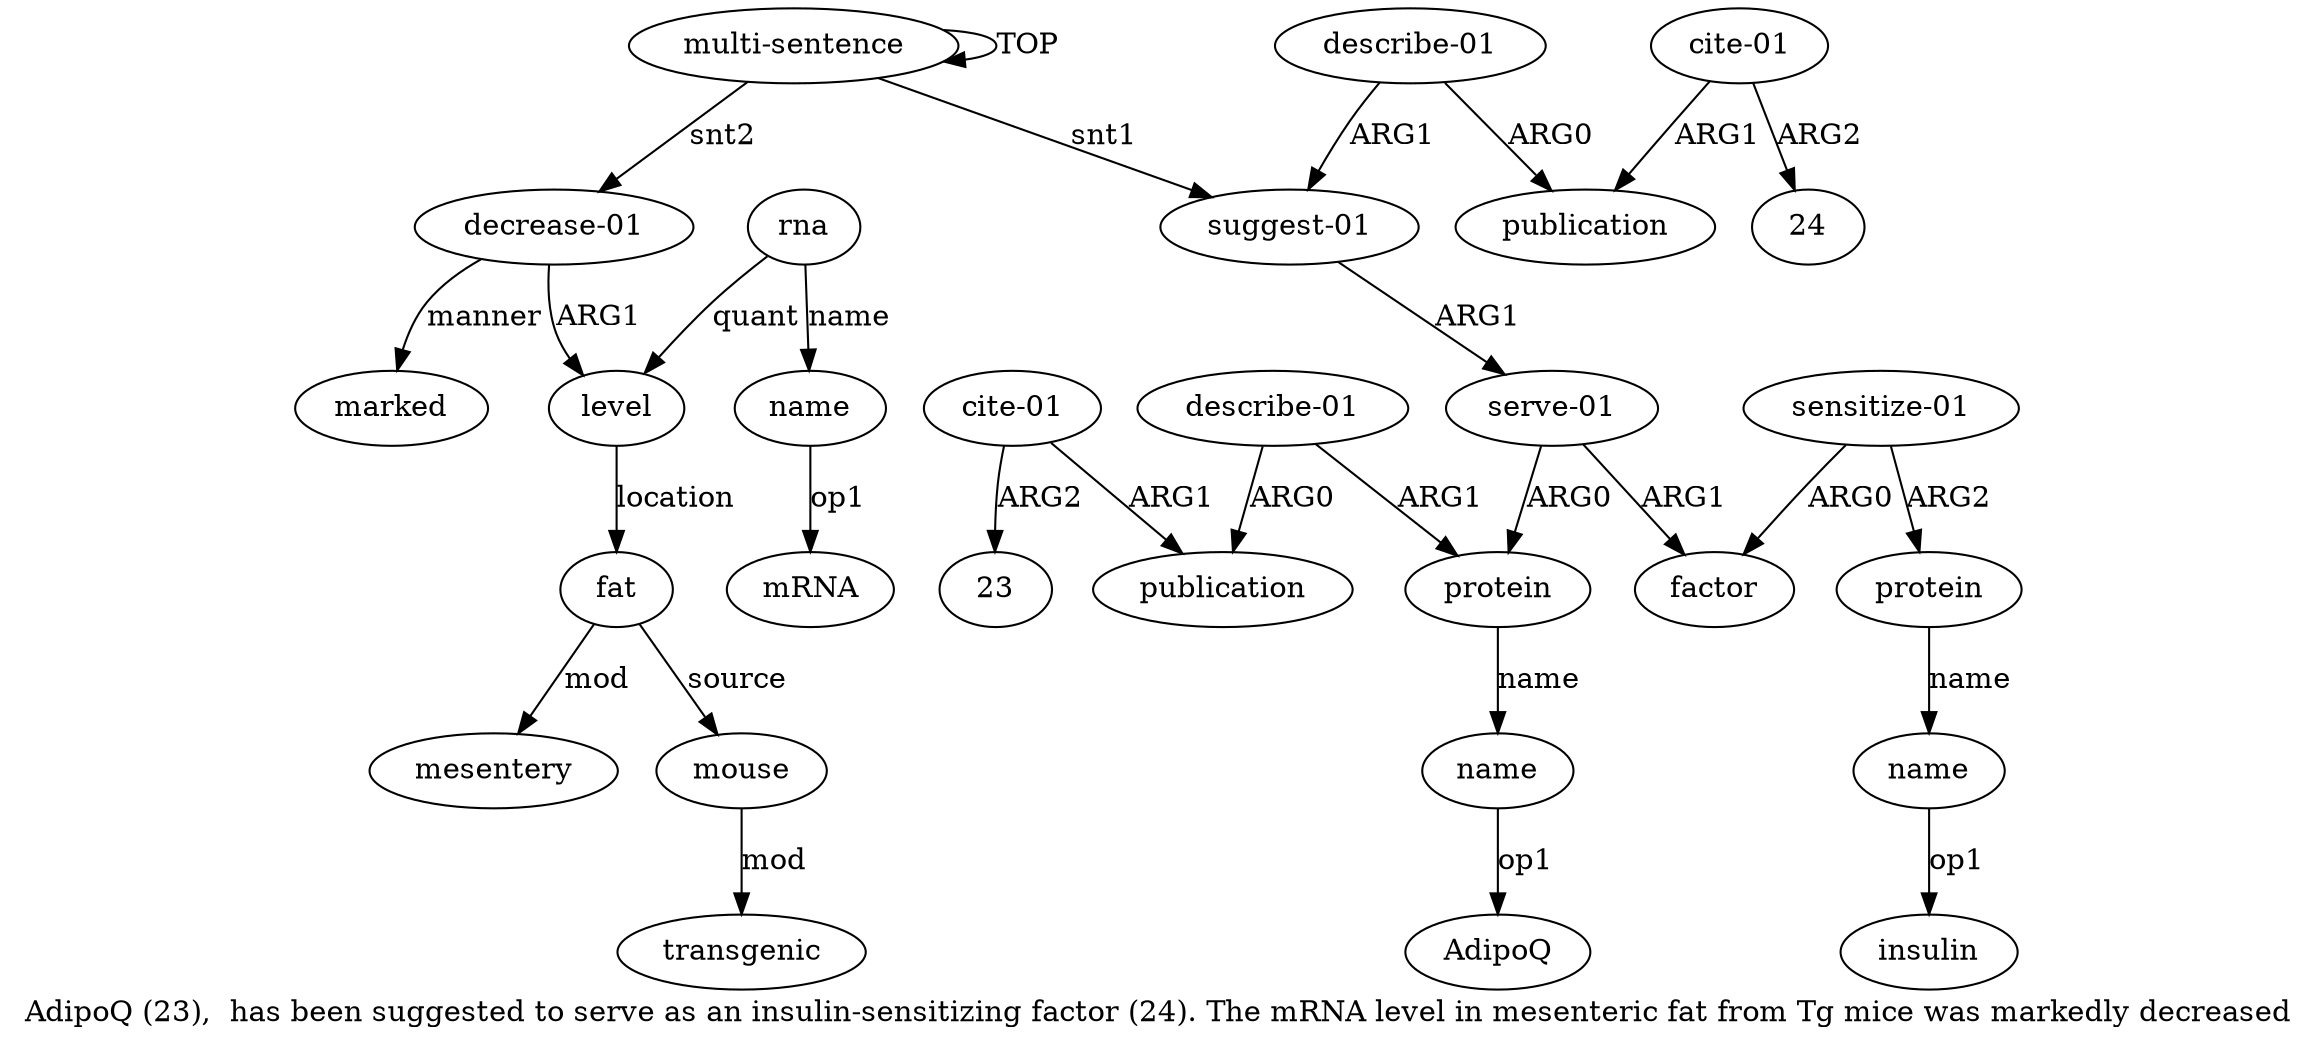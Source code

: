 digraph  {
	graph [label="AdipoQ (23),  has been suggested to serve as an insulin-sensitizing factor (24). The mRNA level in mesenteric fat from Tg mice was \
markedly decreased"];
	node [label="\N"];
	a20	 [color=black,
		gold_ind=20,
		gold_label=mesentery,
		label=mesentery,
		test_ind=20,
		test_label=mesentery];
	a21	 [color=black,
		gold_ind=21,
		gold_label=mouse,
		label=mouse,
		test_ind=21,
		test_label=mouse];
	a22	 [color=black,
		gold_ind=22,
		gold_label=transgenic,
		label=transgenic,
		test_ind=22,
		test_label=transgenic];
	a21 -> a22 [key=0,
	color=black,
	gold_label=mod,
	label=mod,
	test_label=mod];
a23 [color=black,
	gold_ind=23,
	gold_label=marked,
	label=marked,
	test_ind=23,
	test_label=marked];
"a18 mRNA" [color=black,
	gold_ind=-1,
	gold_label=mRNA,
	label=mRNA,
	test_ind=-1,
	test_label=mRNA];
"a7 23" [color=black,
	gold_ind=-1,
	gold_label=23,
	label=23,
	test_ind=-1,
	test_label=23];
"a14 24" [color=black,
	gold_ind=-1,
	gold_label=24,
	label=24,
	test_ind=-1,
	test_label=24];
"a11 insulin" [color=black,
	gold_ind=-1,
	gold_label=insulin,
	label=insulin,
	test_ind=-1,
	test_label=insulin];
"a4 AdipoQ" [color=black,
	gold_ind=-1,
	gold_label=AdipoQ,
	label=AdipoQ,
	test_ind=-1,
	test_label=AdipoQ];
a15 [color=black,
	gold_ind=15,
	gold_label="decrease-01",
	label="decrease-01",
	test_ind=15,
	test_label="decrease-01"];
a15 -> a23 [key=0,
color=black,
gold_label=manner,
label=manner,
test_label=manner];
a16 [color=black,
gold_ind=16,
gold_label=level,
label=level,
test_ind=16,
test_label=level];
a15 -> a16 [key=0,
color=black,
gold_label=ARG1,
label=ARG1,
test_label=ARG1];
a14 [color=black,
gold_ind=14,
gold_label="cite-01",
label="cite-01",
test_ind=14,
test_label="cite-01"];
a14 -> "a14 24" [key=0,
color=black,
gold_label=ARG2,
label=ARG2,
test_label=ARG2];
a13 [color=black,
gold_ind=13,
gold_label=publication,
label=publication,
test_ind=13,
test_label=publication];
a14 -> a13 [key=0,
color=black,
gold_label=ARG1,
label=ARG1,
test_label=ARG1];
a17 [color=black,
gold_ind=17,
gold_label=rna,
label=rna,
test_ind=17,
test_label=rna];
a17 -> a16 [key=0,
color=black,
gold_label=quant,
label=quant,
test_label=quant];
a18 [color=black,
gold_ind=18,
gold_label=name,
label=name,
test_ind=18,
test_label=name];
a17 -> a18 [key=0,
color=black,
gold_label=name,
label=name,
test_label=name];
a19 [color=black,
gold_ind=19,
gold_label=fat,
label=fat,
test_ind=19,
test_label=fat];
a16 -> a19 [key=0,
color=black,
gold_label=location,
label=location,
test_label=location];
a11 [color=black,
gold_ind=11,
gold_label=name,
label=name,
test_ind=11,
test_label=name];
a11 -> "a11 insulin" [key=0,
color=black,
gold_label=op1,
label=op1,
test_label=op1];
a10 [color=black,
gold_ind=10,
gold_label=protein,
label=protein,
test_ind=10,
test_label=protein];
a10 -> a11 [key=0,
color=black,
gold_label=name,
label=name,
test_label=name];
a12 [color=black,
gold_ind=12,
gold_label="describe-01",
label="describe-01",
test_ind=12,
test_label="describe-01"];
a12 -> a13 [key=0,
color=black,
gold_label=ARG0,
label=ARG0,
test_label=ARG0];
a1 [color=black,
gold_ind=1,
gold_label="suggest-01",
label="suggest-01",
test_ind=1,
test_label="suggest-01"];
a12 -> a1 [key=0,
color=black,
gold_label=ARG1,
label=ARG1,
test_label=ARG1];
a19 -> a20 [key=0,
color=black,
gold_label=mod,
label=mod,
test_label=mod];
a19 -> a21 [key=0,
color=black,
gold_label=source,
label=source,
test_label=source];
a18 -> "a18 mRNA" [key=0,
color=black,
gold_label=op1,
label=op1,
test_label=op1];
a2 [color=black,
gold_ind=2,
gold_label="serve-01",
label="serve-01",
test_ind=2,
test_label="serve-01"];
a1 -> a2 [key=0,
color=black,
gold_label=ARG1,
label=ARG1,
test_label=ARG1];
a0 [color=black,
gold_ind=0,
gold_label="multi-sentence",
label="multi-sentence",
test_ind=0,
test_label="multi-sentence"];
a0 -> a15 [key=0,
color=black,
gold_label=snt2,
label=snt2,
test_label=snt2];
a0 -> a1 [key=0,
color=black,
gold_label=snt1,
label=snt1,
test_label=snt1];
a0 -> a0 [key=0,
color=black,
gold_label=TOP,
label=TOP,
test_label=TOP];
a3 [color=black,
gold_ind=3,
gold_label=protein,
label=protein,
test_ind=3,
test_label=protein];
a4 [color=black,
gold_ind=4,
gold_label=name,
label=name,
test_ind=4,
test_label=name];
a3 -> a4 [key=0,
color=black,
gold_label=name,
label=name,
test_label=name];
a2 -> a3 [key=0,
color=black,
gold_label=ARG0,
label=ARG0,
test_label=ARG0];
a8 [color=black,
gold_ind=8,
gold_label=factor,
label=factor,
test_ind=8,
test_label=factor];
a2 -> a8 [key=0,
color=black,
gold_label=ARG1,
label=ARG1,
test_label=ARG1];
a5 [color=black,
gold_ind=5,
gold_label="describe-01",
label="describe-01",
test_ind=5,
test_label="describe-01"];
a5 -> a3 [key=0,
color=black,
gold_label=ARG1,
label=ARG1,
test_label=ARG1];
a6 [color=black,
gold_ind=6,
gold_label=publication,
label=publication,
test_ind=6,
test_label=publication];
a5 -> a6 [key=0,
color=black,
gold_label=ARG0,
label=ARG0,
test_label=ARG0];
a4 -> "a4 AdipoQ" [key=0,
color=black,
gold_label=op1,
label=op1,
test_label=op1];
a7 [color=black,
gold_ind=7,
gold_label="cite-01",
label="cite-01",
test_ind=7,
test_label="cite-01"];
a7 -> "a7 23" [key=0,
color=black,
gold_label=ARG2,
label=ARG2,
test_label=ARG2];
a7 -> a6 [key=0,
color=black,
gold_label=ARG1,
label=ARG1,
test_label=ARG1];
a9 [color=black,
gold_ind=9,
gold_label="sensitize-01",
label="sensitize-01",
test_ind=9,
test_label="sensitize-01"];
a9 -> a10 [key=0,
color=black,
gold_label=ARG2,
label=ARG2,
test_label=ARG2];
a9 -> a8 [key=0,
color=black,
gold_label=ARG0,
label=ARG0,
test_label=ARG0];
}
